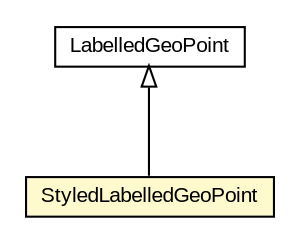 #!/usr/local/bin/dot
#
# Class diagram 
# Generated by UMLGraph version R5_6-24-gf6e263 (http://www.umlgraph.org/)
#

digraph G {
	edge [fontname="arial",fontsize=10,labelfontname="arial",labelfontsize=10];
	node [fontname="arial",fontsize=10,shape=plaintext];
	nodesep=0.25;
	ranksep=0.5;
	// org.osmdroid.views.overlay.simplefastpoint.LabelledGeoPoint
	c267428 [label=<<table title="org.osmdroid.views.overlay.simplefastpoint.LabelledGeoPoint" border="0" cellborder="1" cellspacing="0" cellpadding="2" port="p" href="./LabelledGeoPoint.html">
		<tr><td><table border="0" cellspacing="0" cellpadding="1">
<tr><td align="center" balign="center"> LabelledGeoPoint </td></tr>
		</table></td></tr>
		</table>>, URL="./LabelledGeoPoint.html", fontname="arial", fontcolor="black", fontsize=10.0];
	// org.osmdroid.views.overlay.simplefastpoint.StyledLabelledGeoPoint
	c267438 [label=<<table title="org.osmdroid.views.overlay.simplefastpoint.StyledLabelledGeoPoint" border="0" cellborder="1" cellspacing="0" cellpadding="2" port="p" bgcolor="lemonChiffon" href="./StyledLabelledGeoPoint.html">
		<tr><td><table border="0" cellspacing="0" cellpadding="1">
<tr><td align="center" balign="center"> StyledLabelledGeoPoint </td></tr>
		</table></td></tr>
		</table>>, URL="./StyledLabelledGeoPoint.html", fontname="arial", fontcolor="black", fontsize=10.0];
	//org.osmdroid.views.overlay.simplefastpoint.StyledLabelledGeoPoint extends org.osmdroid.views.overlay.simplefastpoint.LabelledGeoPoint
	c267428:p -> c267438:p [dir=back,arrowtail=empty];
}


